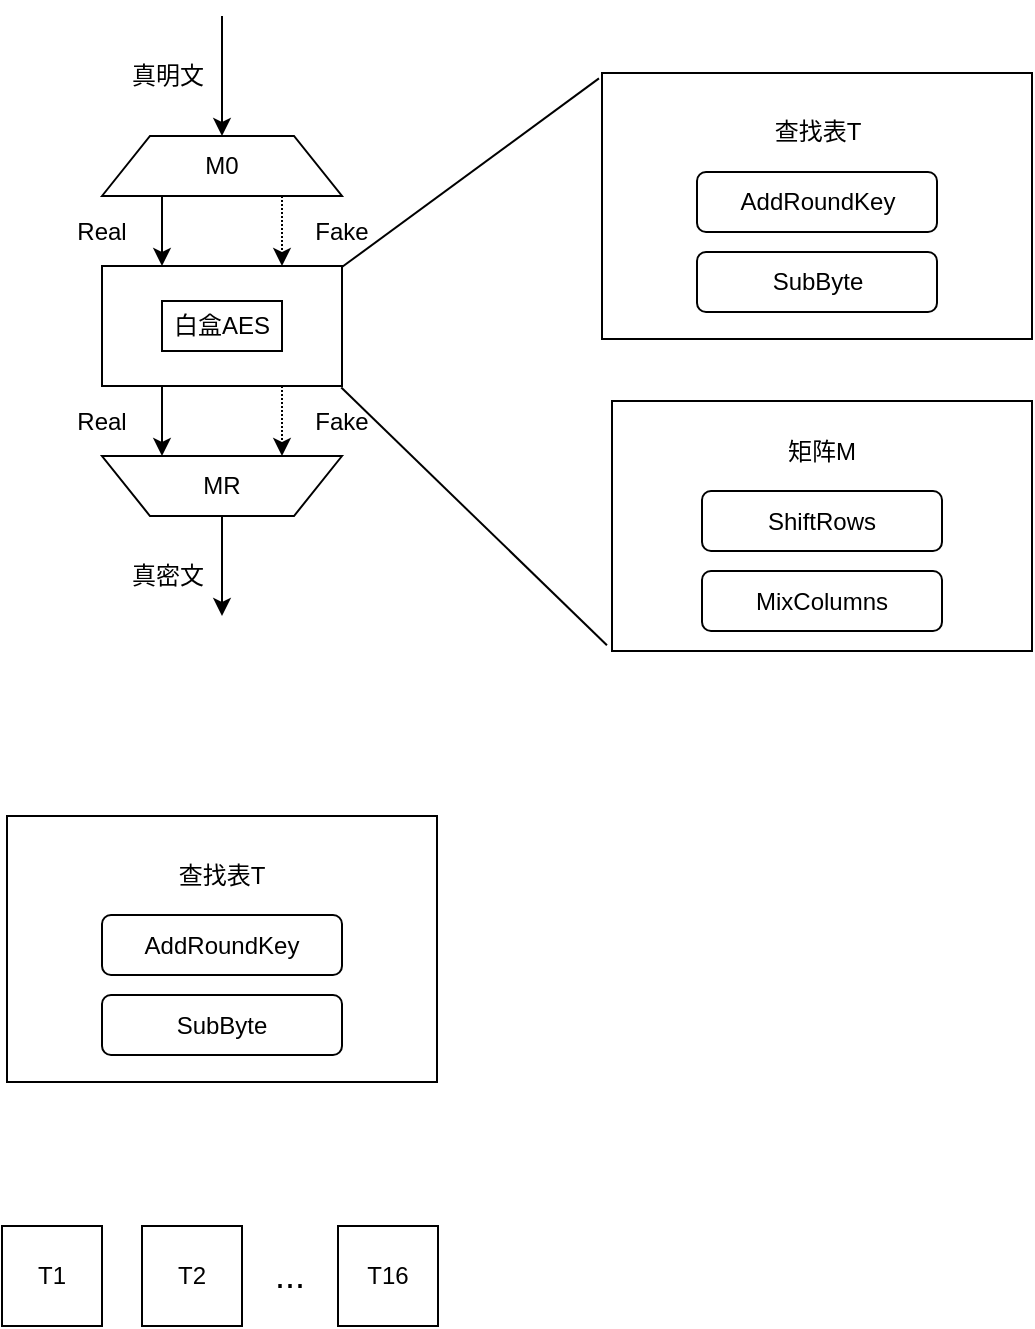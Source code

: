 <mxfile version="10.7.3" type="github"><diagram id="0dRQYv_F5uyMYDGNfTmp" name="Page-1"><mxGraphModel dx="1010" dy="620" grid="1" gridSize="10" guides="1" tooltips="1" connect="1" arrows="1" fold="1" page="1" pageScale="1" pageWidth="827" pageHeight="1169" math="0" shadow="0"><root><mxCell id="0"/><mxCell id="1" parent="0"/><mxCell id="oYDCeMC35sl-nhu6kf63-6" value="" style="rounded=0;whiteSpace=wrap;html=1;" vertex="1" parent="1"><mxGeometry x="630" y="628.5" width="215" height="133" as="geometry"/></mxCell><mxCell id="oYDCeMC35sl-nhu6kf63-4" value="" style="rounded=0;whiteSpace=wrap;html=1;" vertex="1" parent="1"><mxGeometry x="635" y="792.5" width="210" height="125" as="geometry"/></mxCell><mxCell id="oYDCeMC35sl-nhu6kf63-1" value="AddRoundKey" style="rounded=1;whiteSpace=wrap;html=1;" vertex="1" parent="1"><mxGeometry x="677.5" y="678" width="120" height="30" as="geometry"/></mxCell><mxCell id="oYDCeMC35sl-nhu6kf63-2" value="SubByte" style="rounded=1;whiteSpace=wrap;html=1;" vertex="1" parent="1"><mxGeometry x="677.5" y="718" width="120" height="30" as="geometry"/></mxCell><mxCell id="oYDCeMC35sl-nhu6kf63-5" value="查找表T" style="text;html=1;strokeColor=none;fillColor=none;align=center;verticalAlign=middle;whiteSpace=wrap;rounded=0;" vertex="1" parent="1"><mxGeometry x="707.5" y="648" width="60" height="20" as="geometry"/></mxCell><mxCell id="oYDCeMC35sl-nhu6kf63-7" value="ShiftRows" style="rounded=1;whiteSpace=wrap;html=1;" vertex="1" parent="1"><mxGeometry x="680" y="837.5" width="120" height="30" as="geometry"/></mxCell><mxCell id="oYDCeMC35sl-nhu6kf63-8" value="MixColumns" style="rounded=1;whiteSpace=wrap;html=1;" vertex="1" parent="1"><mxGeometry x="680" y="877.5" width="120" height="30" as="geometry"/></mxCell><mxCell id="oYDCeMC35sl-nhu6kf63-9" value="矩阵M" style="text;html=1;strokeColor=none;fillColor=none;align=center;verticalAlign=middle;whiteSpace=wrap;rounded=0;" vertex="1" parent="1"><mxGeometry x="710" y="807.5" width="60" height="20" as="geometry"/></mxCell><mxCell id="oYDCeMC35sl-nhu6kf63-22" style="edgeStyle=orthogonalEdgeStyle;rounded=0;orthogonalLoop=1;jettySize=auto;html=1;exitX=0.25;exitY=1;exitDx=0;exitDy=0;entryX=0.75;entryY=1;entryDx=0;entryDy=0;" edge="1" parent="1" source="oYDCeMC35sl-nhu6kf63-10" target="oYDCeMC35sl-nhu6kf63-16"><mxGeometry relative="1" as="geometry"/></mxCell><mxCell id="oYDCeMC35sl-nhu6kf63-23" style="edgeStyle=orthogonalEdgeStyle;rounded=0;orthogonalLoop=1;jettySize=auto;html=1;exitX=0.75;exitY=1;exitDx=0;exitDy=0;entryX=0.25;entryY=1;entryDx=0;entryDy=0;dashed=1;dashPattern=1 1;" edge="1" parent="1" source="oYDCeMC35sl-nhu6kf63-10" target="oYDCeMC35sl-nhu6kf63-16"><mxGeometry relative="1" as="geometry"/></mxCell><mxCell id="oYDCeMC35sl-nhu6kf63-10" value="" style="rounded=0;whiteSpace=wrap;html=1;" vertex="1" parent="1"><mxGeometry x="380" y="725" width="120" height="60" as="geometry"/></mxCell><mxCell id="oYDCeMC35sl-nhu6kf63-21" style="edgeStyle=orthogonalEdgeStyle;rounded=0;orthogonalLoop=1;jettySize=auto;html=1;exitX=0.75;exitY=1;exitDx=0;exitDy=0;entryX=0.75;entryY=0;entryDx=0;entryDy=0;dashed=1;dashPattern=1 1;" edge="1" parent="1" source="oYDCeMC35sl-nhu6kf63-15" target="oYDCeMC35sl-nhu6kf63-10"><mxGeometry relative="1" as="geometry"/></mxCell><mxCell id="oYDCeMC35sl-nhu6kf63-15" value="M0" style="shape=trapezoid;perimeter=trapezoidPerimeter;whiteSpace=wrap;html=1;" vertex="1" parent="1"><mxGeometry x="380" y="660" width="120" height="30" as="geometry"/></mxCell><mxCell id="oYDCeMC35sl-nhu6kf63-24" style="edgeStyle=orthogonalEdgeStyle;rounded=0;orthogonalLoop=1;jettySize=auto;html=1;exitX=0.5;exitY=0;exitDx=0;exitDy=0;" edge="1" parent="1" source="oYDCeMC35sl-nhu6kf63-16"><mxGeometry relative="1" as="geometry"><mxPoint x="440" y="900" as="targetPoint"/></mxGeometry></mxCell><mxCell id="oYDCeMC35sl-nhu6kf63-16" value="" style="shape=trapezoid;perimeter=trapezoidPerimeter;whiteSpace=wrap;html=1;rotation=180;" vertex="1" parent="1"><mxGeometry x="380" y="820" width="120" height="30" as="geometry"/></mxCell><mxCell id="oYDCeMC35sl-nhu6kf63-17" value="MR" style="text;html=1;strokeColor=none;fillColor=none;align=center;verticalAlign=middle;whiteSpace=wrap;rounded=0;" vertex="1" parent="1"><mxGeometry x="420" y="825" width="40" height="20" as="geometry"/></mxCell><mxCell id="oYDCeMC35sl-nhu6kf63-19" value="" style="endArrow=classic;html=1;entryX=0.5;entryY=0;entryDx=0;entryDy=0;" edge="1" parent="1" target="oYDCeMC35sl-nhu6kf63-15"><mxGeometry width="50" height="50" relative="1" as="geometry"><mxPoint x="440" y="600" as="sourcePoint"/><mxPoint x="320" y="870" as="targetPoint"/></mxGeometry></mxCell><mxCell id="oYDCeMC35sl-nhu6kf63-20" value="" style="endArrow=classic;html=1;entryX=0.25;entryY=0;entryDx=0;entryDy=0;exitX=0.25;exitY=1;exitDx=0;exitDy=0;" edge="1" parent="1" source="oYDCeMC35sl-nhu6kf63-15" target="oYDCeMC35sl-nhu6kf63-10"><mxGeometry width="50" height="50" relative="1" as="geometry"><mxPoint x="240" y="780" as="sourcePoint"/><mxPoint x="290" y="730" as="targetPoint"/></mxGeometry></mxCell><mxCell id="oYDCeMC35sl-nhu6kf63-25" value="Real" style="text;html=1;strokeColor=none;fillColor=none;align=center;verticalAlign=middle;whiteSpace=wrap;rounded=0;" vertex="1" parent="1"><mxGeometry x="360" y="697.5" width="40" height="20" as="geometry"/></mxCell><mxCell id="oYDCeMC35sl-nhu6kf63-26" value="Fake" style="text;html=1;strokeColor=none;fillColor=none;align=center;verticalAlign=middle;whiteSpace=wrap;rounded=0;" vertex="1" parent="1"><mxGeometry x="480" y="698" width="40" height="20" as="geometry"/></mxCell><mxCell id="oYDCeMC35sl-nhu6kf63-27" value="真明文" style="text;html=1;strokeColor=none;fillColor=none;align=center;verticalAlign=middle;whiteSpace=wrap;rounded=0;" vertex="1" parent="1"><mxGeometry x="393" y="620" width="40" height="20" as="geometry"/></mxCell><mxCell id="oYDCeMC35sl-nhu6kf63-29" value="白盒AES" style="rounded=0;whiteSpace=wrap;html=1;" vertex="1" parent="1"><mxGeometry x="410" y="742.5" width="60" height="25" as="geometry"/></mxCell><mxCell id="oYDCeMC35sl-nhu6kf63-30" value="Real" style="text;html=1;strokeColor=none;fillColor=none;align=center;verticalAlign=middle;whiteSpace=wrap;rounded=0;" vertex="1" parent="1"><mxGeometry x="360" y="792.5" width="40" height="20" as="geometry"/></mxCell><mxCell id="oYDCeMC35sl-nhu6kf63-31" value="Fake" style="text;html=1;strokeColor=none;fillColor=none;align=center;verticalAlign=middle;whiteSpace=wrap;rounded=0;" vertex="1" parent="1"><mxGeometry x="480" y="792.5" width="40" height="20" as="geometry"/></mxCell><mxCell id="oYDCeMC35sl-nhu6kf63-32" value="真密文" style="text;html=1;strokeColor=none;fillColor=none;align=center;verticalAlign=middle;whiteSpace=wrap;rounded=0;" vertex="1" parent="1"><mxGeometry x="393" y="870" width="40" height="20" as="geometry"/></mxCell><mxCell id="oYDCeMC35sl-nhu6kf63-34" value="" style="endArrow=none;html=1;exitX=0.997;exitY=0.013;exitDx=0;exitDy=0;exitPerimeter=0;entryX=-0.007;entryY=0.02;entryDx=0;entryDy=0;entryPerimeter=0;" edge="1" parent="1" source="oYDCeMC35sl-nhu6kf63-10" target="oYDCeMC35sl-nhu6kf63-6"><mxGeometry width="50" height="50" relative="1" as="geometry"><mxPoint x="520" y="732.5" as="sourcePoint"/><mxPoint x="627" y="588" as="targetPoint"/></mxGeometry></mxCell><mxCell id="oYDCeMC35sl-nhu6kf63-35" value="" style="endArrow=none;html=1;exitX=0.997;exitY=1.013;exitDx=0;exitDy=0;exitPerimeter=0;entryX=-0.012;entryY=0.977;entryDx=0;entryDy=0;entryPerimeter=0;" edge="1" parent="1" source="oYDCeMC35sl-nhu6kf63-10" target="oYDCeMC35sl-nhu6kf63-4"><mxGeometry width="50" height="50" relative="1" as="geometry"><mxPoint x="502" y="802.5" as="sourcePoint"/><mxPoint x="630" y="910" as="targetPoint"/></mxGeometry></mxCell><mxCell id="oYDCeMC35sl-nhu6kf63-36" value="" style="rounded=0;whiteSpace=wrap;html=1;" vertex="1" parent="1"><mxGeometry x="332.5" y="1000" width="215" height="133" as="geometry"/></mxCell><mxCell id="oYDCeMC35sl-nhu6kf63-37" value="AddRoundKey" style="rounded=1;whiteSpace=wrap;html=1;" vertex="1" parent="1"><mxGeometry x="380" y="1049.5" width="120" height="30" as="geometry"/></mxCell><mxCell id="oYDCeMC35sl-nhu6kf63-38" value="SubByte" style="rounded=1;whiteSpace=wrap;html=1;" vertex="1" parent="1"><mxGeometry x="380" y="1089.5" width="120" height="30" as="geometry"/></mxCell><mxCell id="oYDCeMC35sl-nhu6kf63-39" value="查找表T" style="text;html=1;strokeColor=none;fillColor=none;align=center;verticalAlign=middle;whiteSpace=wrap;rounded=0;" vertex="1" parent="1"><mxGeometry x="410" y="1019.5" width="60" height="20" as="geometry"/></mxCell><mxCell id="oYDCeMC35sl-nhu6kf63-40" value="T1" style="rounded=0;whiteSpace=wrap;html=1;" vertex="1" parent="1"><mxGeometry x="330" y="1205" width="50" height="50" as="geometry"/></mxCell><mxCell id="oYDCeMC35sl-nhu6kf63-41" value="T2" style="rounded=0;whiteSpace=wrap;html=1;" vertex="1" parent="1"><mxGeometry x="400" y="1205" width="50" height="50" as="geometry"/></mxCell><mxCell id="oYDCeMC35sl-nhu6kf63-42" value="T16" style="rounded=0;whiteSpace=wrap;html=1;" vertex="1" parent="1"><mxGeometry x="498" y="1205" width="50" height="50" as="geometry"/></mxCell><mxCell id="oYDCeMC35sl-nhu6kf63-43" value="&lt;font style=&quot;font-size: 18px&quot;&gt;...&lt;/font&gt;" style="text;html=1;strokeColor=none;fillColor=none;align=center;verticalAlign=middle;whiteSpace=wrap;rounded=0;" vertex="1" parent="1"><mxGeometry x="458" y="1220" width="32" height="20" as="geometry"/></mxCell></root></mxGraphModel></diagram></mxfile>